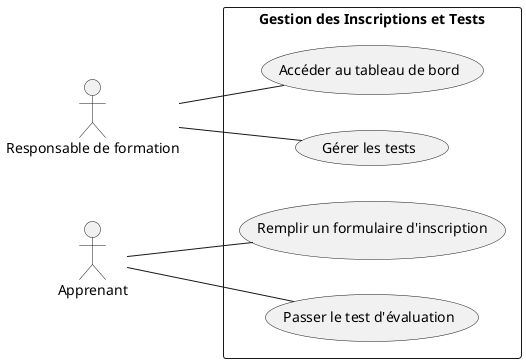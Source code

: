 @startuml
left to right direction

actor "Responsable de formation" as Admin
actor "Apprenant" as Apprenant

rectangle "Gestion des Inscriptions et Tests" {
  usecase "Remplir un formulaire d'inscription" as UC1
  usecase "Passer le test d'évaluation" as UC2
  usecase "Accéder au tableau de bord" as UC3
  usecase "Gérer les tests" as UC4

}

Admin -- UC3 
Admin -- UC4 
Apprenant -- UC1
Apprenant -- UC2 

@enduml

